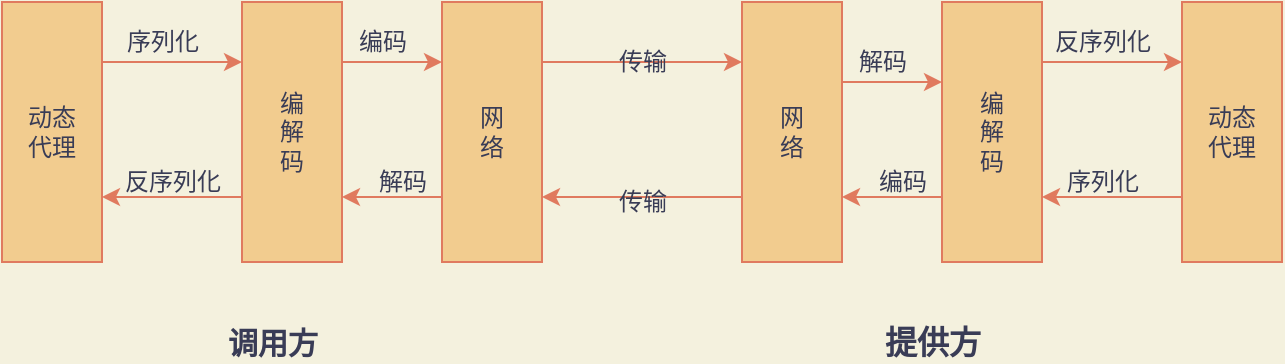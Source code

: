 <mxfile>
    <diagram id="YJ2Oq8O3aQ3_wY4mN167" name="Page-1">
        <mxGraphModel dx="1004" dy="520" grid="1" gridSize="10" guides="1" tooltips="1" connect="1" arrows="1" fold="1" page="1" pageScale="1" pageWidth="827" pageHeight="1169" background="#F4F1DE" math="0" shadow="0">
            <root>
                <mxCell id="0"/>
                <mxCell id="1" parent="0"/>
                <mxCell id="5" value="" style="edgeStyle=orthogonalEdgeStyle;curved=0;rounded=1;sketch=0;orthogonalLoop=1;jettySize=auto;html=1;strokeColor=#E07A5F;fillColor=#F2CC8F;fontColor=#393C56;" edge="1" parent="1" source="2" target="3">
                    <mxGeometry relative="1" as="geometry">
                        <Array as="points">
                            <mxPoint x="180" y="170"/>
                            <mxPoint x="180" y="170"/>
                        </Array>
                    </mxGeometry>
                </mxCell>
                <mxCell id="2" value="动态&lt;br&gt;代理" style="rounded=0;whiteSpace=wrap;html=1;sketch=0;strokeColor=#E07A5F;fillColor=#F2CC8F;fontColor=#393C56;" vertex="1" parent="1">
                    <mxGeometry x="80" y="140" width="50" height="130" as="geometry"/>
                </mxCell>
                <mxCell id="7" value="" style="edgeStyle=orthogonalEdgeStyle;curved=0;rounded=1;sketch=0;orthogonalLoop=1;jettySize=auto;html=1;strokeColor=#E07A5F;fillColor=#F2CC8F;fontColor=#393C56;" edge="1" parent="1" source="3" target="4">
                    <mxGeometry relative="1" as="geometry">
                        <Array as="points">
                            <mxPoint x="270" y="170"/>
                            <mxPoint x="270" y="170"/>
                        </Array>
                    </mxGeometry>
                </mxCell>
                <mxCell id="3" value="编&lt;br&gt;解&lt;br&gt;码" style="rounded=0;whiteSpace=wrap;html=1;sketch=0;strokeColor=#E07A5F;fillColor=#F2CC8F;fontColor=#393C56;" vertex="1" parent="1">
                    <mxGeometry x="200" y="140" width="50" height="130" as="geometry"/>
                </mxCell>
                <mxCell id="11" value="" style="edgeStyle=orthogonalEdgeStyle;curved=0;rounded=1;sketch=0;orthogonalLoop=1;jettySize=auto;html=1;strokeColor=#E07A5F;fillColor=#F2CC8F;fontColor=#393C56;" edge="1" parent="1" source="4" target="10">
                    <mxGeometry relative="1" as="geometry">
                        <Array as="points">
                            <mxPoint x="380" y="170"/>
                            <mxPoint x="380" y="170"/>
                        </Array>
                    </mxGeometry>
                </mxCell>
                <mxCell id="4" value="网&lt;br&gt;络" style="rounded=0;whiteSpace=wrap;html=1;sketch=0;strokeColor=#E07A5F;fillColor=#F2CC8F;fontColor=#393C56;" vertex="1" parent="1">
                    <mxGeometry x="300" y="140" width="50" height="130" as="geometry"/>
                </mxCell>
                <mxCell id="6" value="序列化" style="text;html=1;align=center;verticalAlign=middle;resizable=0;points=[];autosize=1;fontColor=#393C56;" vertex="1" parent="1">
                    <mxGeometry x="135" y="150" width="50" height="20" as="geometry"/>
                </mxCell>
                <mxCell id="8" value="编码" style="text;html=1;align=center;verticalAlign=middle;resizable=0;points=[];autosize=1;fontColor=#393C56;" vertex="1" parent="1">
                    <mxGeometry x="250" y="150" width="40" height="20" as="geometry"/>
                </mxCell>
                <mxCell id="20" value="" style="edgeStyle=orthogonalEdgeStyle;curved=0;rounded=1;sketch=0;orthogonalLoop=1;jettySize=auto;html=1;strokeColor=#E07A5F;fillColor=#F2CC8F;fontColor=#393C56;" edge="1" parent="1" source="10" target="16">
                    <mxGeometry relative="1" as="geometry">
                        <Array as="points">
                            <mxPoint x="530" y="180"/>
                            <mxPoint x="530" y="180"/>
                        </Array>
                    </mxGeometry>
                </mxCell>
                <mxCell id="10" value="网&lt;br&gt;络" style="rounded=0;whiteSpace=wrap;html=1;sketch=0;strokeColor=#E07A5F;fillColor=#F2CC8F;fontColor=#393C56;" vertex="1" parent="1">
                    <mxGeometry x="450" y="140" width="50" height="130" as="geometry"/>
                </mxCell>
                <mxCell id="12" value="传输" style="text;html=1;align=center;verticalAlign=middle;resizable=0;points=[];autosize=1;fontColor=#393C56;" vertex="1" parent="1">
                    <mxGeometry x="380" y="160" width="40" height="20" as="geometry"/>
                </mxCell>
                <mxCell id="14" value="" style="endArrow=classic;html=1;strokeColor=#E07A5F;fillColor=#F2CC8F;fontColor=#393C56;entryX=1;entryY=0.75;entryDx=0;entryDy=0;exitX=0;exitY=0.75;exitDx=0;exitDy=0;" edge="1" parent="1" source="10" target="4">
                    <mxGeometry width="50" height="50" relative="1" as="geometry">
                        <mxPoint x="380" y="300" as="sourcePoint"/>
                        <mxPoint x="430" y="250" as="targetPoint"/>
                    </mxGeometry>
                </mxCell>
                <mxCell id="15" value="传输" style="text;html=1;align=center;verticalAlign=middle;resizable=0;points=[];autosize=1;fontColor=#393C56;" vertex="1" parent="1">
                    <mxGeometry x="380" y="230" width="40" height="20" as="geometry"/>
                </mxCell>
                <mxCell id="24" value="" style="edgeStyle=orthogonalEdgeStyle;curved=0;rounded=1;sketch=0;orthogonalLoop=1;jettySize=auto;html=1;strokeColor=#E07A5F;fillColor=#F2CC8F;fontColor=#393C56;" edge="1" parent="1" source="16" target="17">
                    <mxGeometry relative="1" as="geometry">
                        <Array as="points">
                            <mxPoint x="640" y="170"/>
                            <mxPoint x="640" y="170"/>
                        </Array>
                    </mxGeometry>
                </mxCell>
                <mxCell id="16" value="编&lt;br&gt;解&lt;br&gt;码" style="rounded=0;whiteSpace=wrap;html=1;sketch=0;strokeColor=#E07A5F;fillColor=#F2CC8F;fontColor=#393C56;" vertex="1" parent="1">
                    <mxGeometry x="550" y="140" width="50" height="130" as="geometry"/>
                </mxCell>
                <mxCell id="17" value="动态&lt;br&gt;代理" style="rounded=0;whiteSpace=wrap;html=1;sketch=0;strokeColor=#E07A5F;fillColor=#F2CC8F;fontColor=#393C56;" vertex="1" parent="1">
                    <mxGeometry x="670" y="140" width="50" height="130" as="geometry"/>
                </mxCell>
                <mxCell id="21" value="解码" style="text;html=1;align=center;verticalAlign=middle;resizable=0;points=[];autosize=1;fontColor=#393C56;" vertex="1" parent="1">
                    <mxGeometry x="500" y="160" width="40" height="20" as="geometry"/>
                </mxCell>
                <mxCell id="25" value="反序列化" style="text;html=1;align=center;verticalAlign=middle;resizable=0;points=[];autosize=1;fontColor=#393C56;" vertex="1" parent="1">
                    <mxGeometry x="600" y="150" width="60" height="20" as="geometry"/>
                </mxCell>
                <mxCell id="27" value="" style="endArrow=classic;html=1;strokeColor=#E07A5F;fillColor=#F2CC8F;fontColor=#393C56;exitX=0;exitY=0.75;exitDx=0;exitDy=0;entryX=1;entryY=0.75;entryDx=0;entryDy=0;" edge="1" parent="1" source="17" target="16">
                    <mxGeometry width="50" height="50" relative="1" as="geometry">
                        <mxPoint x="600" y="290" as="sourcePoint"/>
                        <mxPoint x="650" y="240" as="targetPoint"/>
                    </mxGeometry>
                </mxCell>
                <mxCell id="28" value="序列化" style="text;html=1;align=center;verticalAlign=middle;resizable=0;points=[];autosize=1;fontColor=#393C56;" vertex="1" parent="1">
                    <mxGeometry x="605" y="220" width="50" height="20" as="geometry"/>
                </mxCell>
                <mxCell id="29" value="" style="endArrow=classic;html=1;strokeColor=#E07A5F;fillColor=#F2CC8F;fontColor=#393C56;entryX=1;entryY=0.75;entryDx=0;entryDy=0;exitX=0;exitY=0.75;exitDx=0;exitDy=0;" edge="1" parent="1" source="16" target="10">
                    <mxGeometry width="50" height="50" relative="1" as="geometry">
                        <mxPoint x="520" y="350" as="sourcePoint"/>
                        <mxPoint x="570" y="300" as="targetPoint"/>
                    </mxGeometry>
                </mxCell>
                <mxCell id="30" value="编码" style="text;html=1;align=center;verticalAlign=middle;resizable=0;points=[];autosize=1;fontColor=#393C56;" vertex="1" parent="1">
                    <mxGeometry x="510" y="220" width="40" height="20" as="geometry"/>
                </mxCell>
                <mxCell id="31" value="" style="endArrow=classic;html=1;strokeColor=#E07A5F;fillColor=#F2CC8F;fontColor=#393C56;exitX=0;exitY=0.75;exitDx=0;exitDy=0;entryX=1;entryY=0.75;entryDx=0;entryDy=0;" edge="1" parent="1" source="4" target="3">
                    <mxGeometry width="50" height="50" relative="1" as="geometry">
                        <mxPoint x="220" y="360" as="sourcePoint"/>
                        <mxPoint x="270" y="310" as="targetPoint"/>
                    </mxGeometry>
                </mxCell>
                <mxCell id="32" value="解码" style="text;html=1;align=center;verticalAlign=middle;resizable=0;points=[];autosize=1;fontColor=#393C56;" vertex="1" parent="1">
                    <mxGeometry x="260" y="220" width="40" height="20" as="geometry"/>
                </mxCell>
                <mxCell id="33" value="" style="endArrow=classic;html=1;strokeColor=#E07A5F;fillColor=#F2CC8F;fontColor=#393C56;exitX=0;exitY=0.75;exitDx=0;exitDy=0;entryX=1;entryY=0.75;entryDx=0;entryDy=0;" edge="1" parent="1" source="3" target="2">
                    <mxGeometry width="50" height="50" relative="1" as="geometry">
                        <mxPoint x="120" y="320" as="sourcePoint"/>
                        <mxPoint x="170" y="270" as="targetPoint"/>
                    </mxGeometry>
                </mxCell>
                <mxCell id="34" value="反序列化" style="text;html=1;align=center;verticalAlign=middle;resizable=0;points=[];autosize=1;fontColor=#393C56;" vertex="1" parent="1">
                    <mxGeometry x="135" y="220" width="60" height="20" as="geometry"/>
                </mxCell>
                <mxCell id="35" value="&lt;font style=&quot;font-size: 15px&quot;&gt;&lt;b&gt;调用方&lt;/b&gt;&lt;/font&gt;" style="text;html=1;align=center;verticalAlign=middle;resizable=0;points=[];autosize=1;fontColor=#393C56;" vertex="1" parent="1">
                    <mxGeometry x="185" y="300" width="60" height="20" as="geometry"/>
                </mxCell>
                <mxCell id="36" value="&lt;font style=&quot;font-size: 16px&quot;&gt;&lt;b&gt;提供方&lt;/b&gt;&lt;/font&gt;" style="text;html=1;align=center;verticalAlign=middle;resizable=0;points=[];autosize=1;fontColor=#393C56;" vertex="1" parent="1">
                    <mxGeometry x="515" y="300" width="60" height="20" as="geometry"/>
                </mxCell>
            </root>
        </mxGraphModel>
    </diagram>
</mxfile>